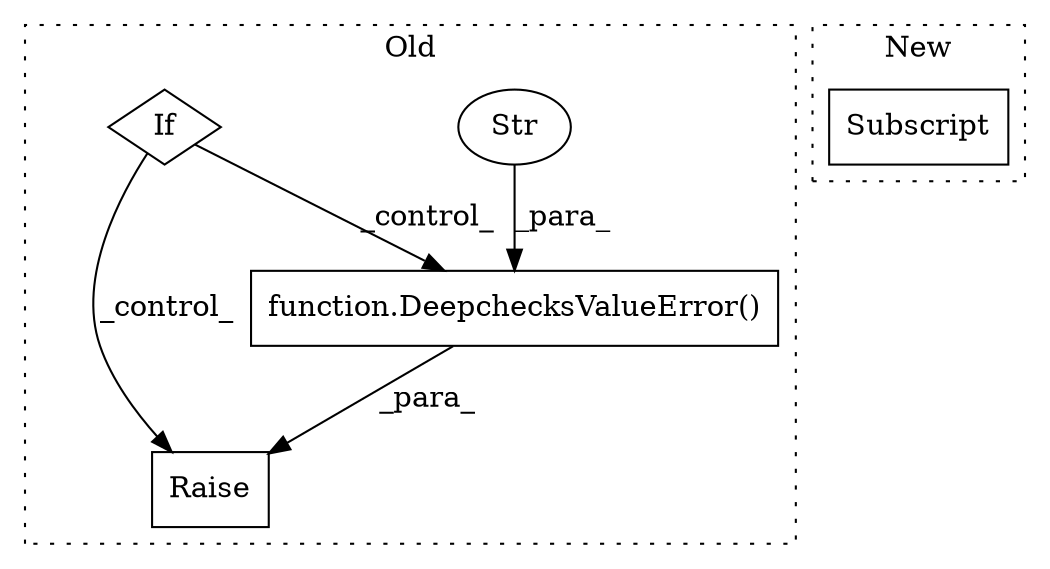 digraph G {
subgraph cluster0 {
1 [label="function.DeepchecksValueError()" a="75" s="3968,4120" l="42,18" shape="box"];
3 [label="Str" a="66" s="4010" l="110" shape="ellipse"];
4 [label="Raise" a="91" s="3962" l="6" shape="box"];
5 [label="If" a="96" s="3502" l="3" shape="diamond"];
label = "Old";
style="dotted";
}
subgraph cluster1 {
2 [label="Subscript" a="63" s="3195,0" l="35,0" shape="box"];
label = "New";
style="dotted";
}
1 -> 4 [label="_para_"];
3 -> 1 [label="_para_"];
5 -> 1 [label="_control_"];
5 -> 4 [label="_control_"];
}